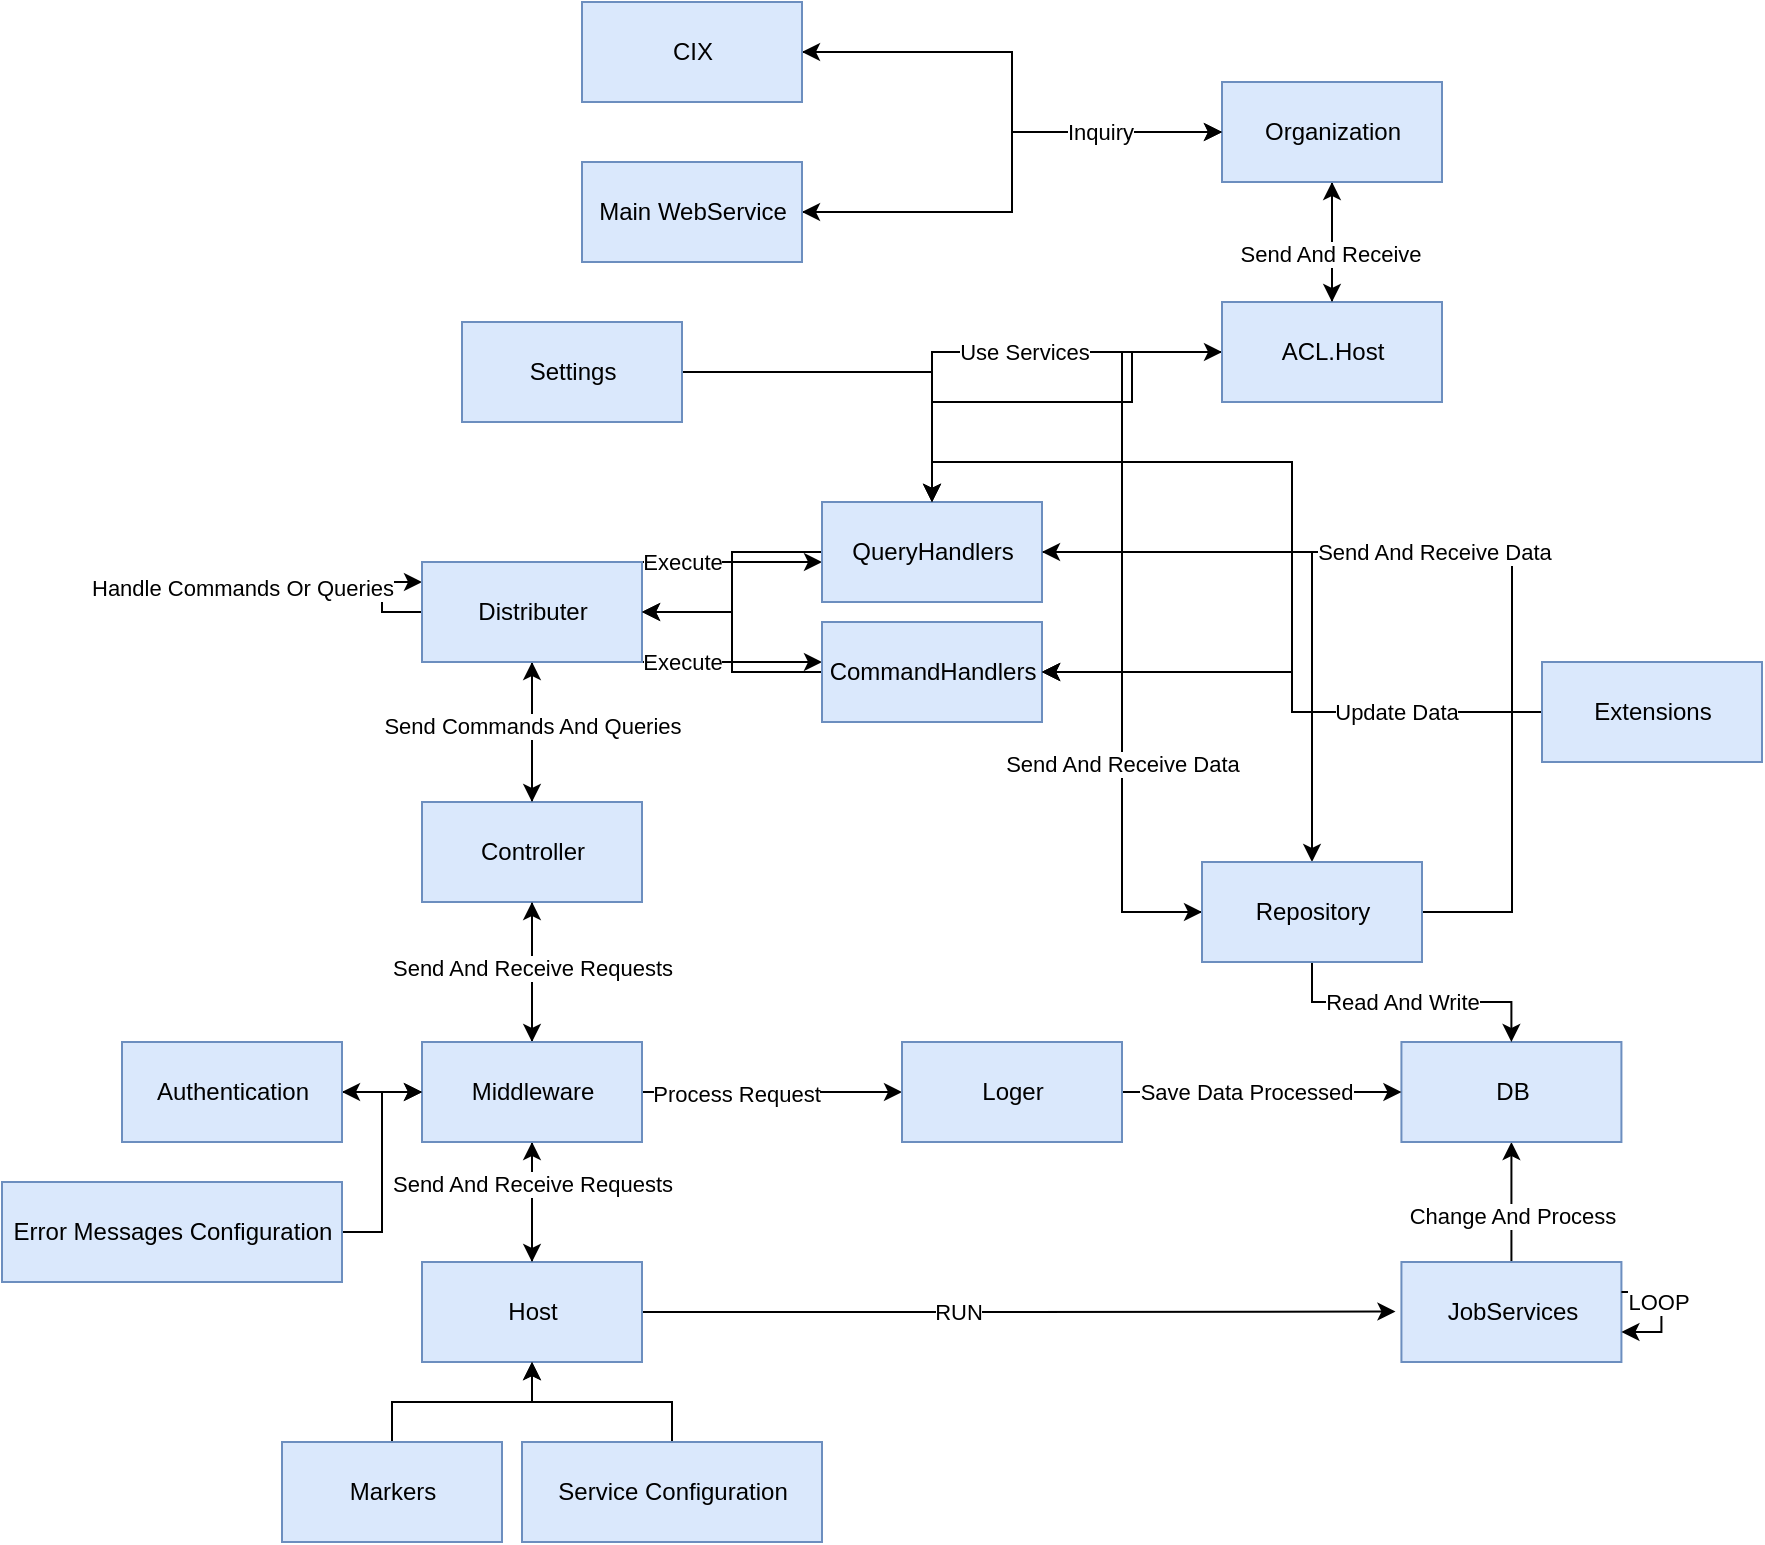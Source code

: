 <mxfile version="20.8.0" type="github">
  <diagram id="OzORG6xp6_0EccBkgP0V" name="Page-1">
    <mxGraphModel dx="2537" dy="1989" grid="1" gridSize="10" guides="1" tooltips="1" connect="1" arrows="1" fold="1" page="1" pageScale="1" pageWidth="850" pageHeight="1100" math="0" shadow="0">
      <root>
        <mxCell id="0" />
        <mxCell id="1" parent="0" />
        <mxCell id="KMeqBPzRVapBVmRQ7DfI-25" style="edgeStyle=orthogonalEdgeStyle;rounded=0;orthogonalLoop=1;jettySize=auto;html=1;" parent="1" source="KMeqBPzRVapBVmRQ7DfI-2" target="KMeqBPzRVapBVmRQ7DfI-14" edge="1">
          <mxGeometry relative="1" as="geometry" />
        </mxCell>
        <mxCell id="7tkF3Zb147ch6s-lYFhH-2" style="edgeStyle=orthogonalEdgeStyle;rounded=0;orthogonalLoop=1;jettySize=auto;html=1;entryX=0.5;entryY=1;entryDx=0;entryDy=0;" edge="1" parent="1" source="KMeqBPzRVapBVmRQ7DfI-2" target="7tkF3Zb147ch6s-lYFhH-1">
          <mxGeometry relative="1" as="geometry" />
        </mxCell>
        <mxCell id="KMeqBPzRVapBVmRQ7DfI-2" value="Controller" style="html=1;fillColor=#dae8fc;strokeColor=#6c8ebf;" parent="1" vertex="1">
          <mxGeometry x="60" y="30" width="110" height="50" as="geometry" />
        </mxCell>
        <mxCell id="KMeqBPzRVapBVmRQ7DfI-4" style="edgeStyle=orthogonalEdgeStyle;rounded=0;orthogonalLoop=1;jettySize=auto;html=1;entryX=-0.027;entryY=0.495;entryDx=0;entryDy=0;entryPerimeter=0;" parent="1" source="KMeqBPzRVapBVmRQ7DfI-3" target="KMeqBPzRVapBVmRQ7DfI-6" edge="1">
          <mxGeometry relative="1" as="geometry">
            <mxPoint x="220" y="285" as="targetPoint" />
          </mxGeometry>
        </mxCell>
        <mxCell id="KMeqBPzRVapBVmRQ7DfI-10" value="RUN" style="edgeLabel;html=1;align=center;verticalAlign=middle;resizable=0;points=[];" parent="KMeqBPzRVapBVmRQ7DfI-4" vertex="1" connectable="0">
          <mxGeometry x="-0.206" y="-1" relative="1" as="geometry">
            <mxPoint x="8" y="-1" as="offset" />
          </mxGeometry>
        </mxCell>
        <mxCell id="KMeqBPzRVapBVmRQ7DfI-15" style="edgeStyle=orthogonalEdgeStyle;rounded=0;orthogonalLoop=1;jettySize=auto;html=1;entryX=0.5;entryY=1;entryDx=0;entryDy=0;" parent="1" source="KMeqBPzRVapBVmRQ7DfI-3" target="KMeqBPzRVapBVmRQ7DfI-14" edge="1">
          <mxGeometry relative="1" as="geometry" />
        </mxCell>
        <mxCell id="KMeqBPzRVapBVmRQ7DfI-3" value="Host" style="html=1;fillColor=#dae8fc;strokeColor=#6c8ebf;" parent="1" vertex="1">
          <mxGeometry x="60" y="260" width="110" height="50" as="geometry" />
        </mxCell>
        <mxCell id="KMeqBPzRVapBVmRQ7DfI-9" style="edgeStyle=orthogonalEdgeStyle;rounded=0;orthogonalLoop=1;jettySize=auto;html=1;" parent="1" source="KMeqBPzRVapBVmRQ7DfI-6" target="KMeqBPzRVapBVmRQ7DfI-8" edge="1">
          <mxGeometry relative="1" as="geometry" />
        </mxCell>
        <mxCell id="KMeqBPzRVapBVmRQ7DfI-12" value="Change And Process" style="edgeLabel;html=1;align=center;verticalAlign=middle;resizable=0;points=[];" parent="KMeqBPzRVapBVmRQ7DfI-9" vertex="1" connectable="0">
          <mxGeometry x="-0.238" relative="1" as="geometry">
            <mxPoint as="offset" />
          </mxGeometry>
        </mxCell>
        <mxCell id="KMeqBPzRVapBVmRQ7DfI-6" value="JobServices" style="html=1;fillColor=#dae8fc;strokeColor=#6c8ebf;" parent="1" vertex="1">
          <mxGeometry x="549.71" y="260" width="110" height="50" as="geometry" />
        </mxCell>
        <mxCell id="KMeqBPzRVapBVmRQ7DfI-7" style="edgeStyle=orthogonalEdgeStyle;rounded=0;orthogonalLoop=1;jettySize=auto;html=1;" parent="1" source="KMeqBPzRVapBVmRQ7DfI-6" target="KMeqBPzRVapBVmRQ7DfI-6" edge="1">
          <mxGeometry relative="1" as="geometry" />
        </mxCell>
        <mxCell id="KMeqBPzRVapBVmRQ7DfI-11" value="LOOP" style="edgeLabel;html=1;align=center;verticalAlign=middle;resizable=0;points=[];" parent="KMeqBPzRVapBVmRQ7DfI-7" vertex="1" connectable="0">
          <mxGeometry x="-0.167" y="-2" relative="1" as="geometry">
            <mxPoint as="offset" />
          </mxGeometry>
        </mxCell>
        <mxCell id="KMeqBPzRVapBVmRQ7DfI-8" value="DB" style="html=1;fillColor=#dae8fc;strokeColor=#6c8ebf;" parent="1" vertex="1">
          <mxGeometry x="549.71" y="150" width="110" height="50" as="geometry" />
        </mxCell>
        <mxCell id="KMeqBPzRVapBVmRQ7DfI-16" style="edgeStyle=orthogonalEdgeStyle;rounded=0;orthogonalLoop=1;jettySize=auto;html=1;" parent="1" source="KMeqBPzRVapBVmRQ7DfI-14" target="KMeqBPzRVapBVmRQ7DfI-3" edge="1">
          <mxGeometry relative="1" as="geometry" />
        </mxCell>
        <mxCell id="KMeqBPzRVapBVmRQ7DfI-17" value="Send And Receive Requests" style="edgeLabel;html=1;align=center;verticalAlign=middle;resizable=0;points=[];" parent="KMeqBPzRVapBVmRQ7DfI-16" vertex="1" connectable="0">
          <mxGeometry x="-0.295" relative="1" as="geometry">
            <mxPoint as="offset" />
          </mxGeometry>
        </mxCell>
        <mxCell id="KMeqBPzRVapBVmRQ7DfI-20" style="edgeStyle=orthogonalEdgeStyle;rounded=0;orthogonalLoop=1;jettySize=auto;html=1;entryX=0;entryY=0.5;entryDx=0;entryDy=0;" parent="1" source="KMeqBPzRVapBVmRQ7DfI-14" target="KMeqBPzRVapBVmRQ7DfI-19" edge="1">
          <mxGeometry relative="1" as="geometry" />
        </mxCell>
        <mxCell id="KMeqBPzRVapBVmRQ7DfI-21" value="Process Request" style="edgeLabel;html=1;align=center;verticalAlign=middle;resizable=0;points=[];" parent="KMeqBPzRVapBVmRQ7DfI-20" vertex="1" connectable="0">
          <mxGeometry x="-0.282" y="-1" relative="1" as="geometry">
            <mxPoint as="offset" />
          </mxGeometry>
        </mxCell>
        <mxCell id="KMeqBPzRVapBVmRQ7DfI-24" style="edgeStyle=orthogonalEdgeStyle;rounded=0;orthogonalLoop=1;jettySize=auto;html=1;entryX=0.5;entryY=1;entryDx=0;entryDy=0;" parent="1" source="KMeqBPzRVapBVmRQ7DfI-14" target="KMeqBPzRVapBVmRQ7DfI-2" edge="1">
          <mxGeometry relative="1" as="geometry" />
        </mxCell>
        <mxCell id="KMeqBPzRVapBVmRQ7DfI-26" value="Send And Receive Requests" style="edgeLabel;html=1;align=center;verticalAlign=middle;resizable=0;points=[];" parent="KMeqBPzRVapBVmRQ7DfI-24" vertex="1" connectable="0">
          <mxGeometry x="-0.238" y="-1" relative="1" as="geometry">
            <mxPoint x="-1" y="-11" as="offset" />
          </mxGeometry>
        </mxCell>
        <mxCell id="7tkF3Zb147ch6s-lYFhH-66" style="edgeStyle=orthogonalEdgeStyle;rounded=0;orthogonalLoop=1;jettySize=auto;html=1;entryX=1;entryY=0.5;entryDx=0;entryDy=0;" edge="1" parent="1" source="KMeqBPzRVapBVmRQ7DfI-14" target="7tkF3Zb147ch6s-lYFhH-67">
          <mxGeometry relative="1" as="geometry">
            <mxPoint x="-10" y="175" as="targetPoint" />
          </mxGeometry>
        </mxCell>
        <mxCell id="KMeqBPzRVapBVmRQ7DfI-14" value="Middleware" style="html=1;fillColor=#dae8fc;strokeColor=#6c8ebf;" parent="1" vertex="1">
          <mxGeometry x="60" y="150" width="110" height="50" as="geometry" />
        </mxCell>
        <mxCell id="KMeqBPzRVapBVmRQ7DfI-22" style="edgeStyle=orthogonalEdgeStyle;rounded=0;orthogonalLoop=1;jettySize=auto;html=1;entryX=0;entryY=0.5;entryDx=0;entryDy=0;" parent="1" source="KMeqBPzRVapBVmRQ7DfI-19" target="KMeqBPzRVapBVmRQ7DfI-8" edge="1">
          <mxGeometry relative="1" as="geometry" />
        </mxCell>
        <mxCell id="KMeqBPzRVapBVmRQ7DfI-23" value="Save Data Processed" style="edgeLabel;html=1;align=center;verticalAlign=middle;resizable=0;points=[];" parent="KMeqBPzRVapBVmRQ7DfI-22" vertex="1" connectable="0">
          <mxGeometry x="-0.119" relative="1" as="geometry">
            <mxPoint as="offset" />
          </mxGeometry>
        </mxCell>
        <mxCell id="KMeqBPzRVapBVmRQ7DfI-19" value="Loger" style="html=1;fillColor=#dae8fc;strokeColor=#6c8ebf;" parent="1" vertex="1">
          <mxGeometry x="300" y="150" width="110" height="50" as="geometry" />
        </mxCell>
        <mxCell id="7tkF3Zb147ch6s-lYFhH-3" style="edgeStyle=orthogonalEdgeStyle;rounded=0;orthogonalLoop=1;jettySize=auto;html=1;entryX=0.5;entryY=0;entryDx=0;entryDy=0;" edge="1" parent="1" source="7tkF3Zb147ch6s-lYFhH-1" target="KMeqBPzRVapBVmRQ7DfI-2">
          <mxGeometry relative="1" as="geometry" />
        </mxCell>
        <mxCell id="7tkF3Zb147ch6s-lYFhH-4" value="Send Commands And Queries" style="edgeLabel;html=1;align=center;verticalAlign=middle;resizable=0;points=[];" vertex="1" connectable="0" parent="7tkF3Zb147ch6s-lYFhH-3">
          <mxGeometry x="0.232" y="1" relative="1" as="geometry">
            <mxPoint x="-1" y="-11" as="offset" />
          </mxGeometry>
        </mxCell>
        <mxCell id="7tkF3Zb147ch6s-lYFhH-11" style="edgeStyle=orthogonalEdgeStyle;rounded=0;orthogonalLoop=1;jettySize=auto;html=1;entryX=0;entryY=0.2;entryDx=0;entryDy=0;entryPerimeter=0;" edge="1" parent="1" source="7tkF3Zb147ch6s-lYFhH-1" target="7tkF3Zb147ch6s-lYFhH-1">
          <mxGeometry relative="1" as="geometry">
            <mxPoint x="50" y="-80" as="targetPoint" />
            <Array as="points">
              <mxPoint x="40" y="-65" />
              <mxPoint x="40" y="-80" />
            </Array>
          </mxGeometry>
        </mxCell>
        <mxCell id="7tkF3Zb147ch6s-lYFhH-12" value="Handle Commands Or Queries" style="edgeLabel;html=1;align=center;verticalAlign=middle;resizable=0;points=[];" vertex="1" connectable="0" parent="7tkF3Zb147ch6s-lYFhH-11">
          <mxGeometry x="0.171" relative="1" as="geometry">
            <mxPoint x="-70" as="offset" />
          </mxGeometry>
        </mxCell>
        <mxCell id="7tkF3Zb147ch6s-lYFhH-15" style="edgeStyle=orthogonalEdgeStyle;rounded=0;orthogonalLoop=1;jettySize=auto;html=1;entryX=0;entryY=0.4;entryDx=0;entryDy=0;entryPerimeter=0;" edge="1" parent="1" source="7tkF3Zb147ch6s-lYFhH-1" target="7tkF3Zb147ch6s-lYFhH-17">
          <mxGeometry relative="1" as="geometry">
            <mxPoint x="370" y="-40" as="targetPoint" />
            <Array as="points">
              <mxPoint x="230" y="-40" />
              <mxPoint x="230" y="-40" />
            </Array>
          </mxGeometry>
        </mxCell>
        <mxCell id="7tkF3Zb147ch6s-lYFhH-36" value="Execute" style="edgeLabel;html=1;align=center;verticalAlign=middle;resizable=0;points=[];" vertex="1" connectable="0" parent="7tkF3Zb147ch6s-lYFhH-15">
          <mxGeometry x="-0.627" y="-2" relative="1" as="geometry">
            <mxPoint x="3" y="-2" as="offset" />
          </mxGeometry>
        </mxCell>
        <mxCell id="7tkF3Zb147ch6s-lYFhH-19" style="edgeStyle=orthogonalEdgeStyle;rounded=0;orthogonalLoop=1;jettySize=auto;html=1;" edge="1" parent="1" source="7tkF3Zb147ch6s-lYFhH-1" target="7tkF3Zb147ch6s-lYFhH-16">
          <mxGeometry relative="1" as="geometry">
            <Array as="points">
              <mxPoint x="230" y="-90" />
              <mxPoint x="230" y="-90" />
            </Array>
          </mxGeometry>
        </mxCell>
        <mxCell id="7tkF3Zb147ch6s-lYFhH-20" value="Execute" style="edgeLabel;html=1;align=center;verticalAlign=middle;resizable=0;points=[];" vertex="1" connectable="0" parent="7tkF3Zb147ch6s-lYFhH-19">
          <mxGeometry x="-0.244" y="-2" relative="1" as="geometry">
            <mxPoint x="-14" y="-2" as="offset" />
          </mxGeometry>
        </mxCell>
        <mxCell id="7tkF3Zb147ch6s-lYFhH-1" value="Distributer" style="html=1;fillColor=#dae8fc;strokeColor=#6c8ebf;" vertex="1" parent="1">
          <mxGeometry x="60" y="-90" width="110" height="50" as="geometry" />
        </mxCell>
        <mxCell id="7tkF3Zb147ch6s-lYFhH-24" style="edgeStyle=orthogonalEdgeStyle;rounded=0;orthogonalLoop=1;jettySize=auto;html=1;" edge="1" parent="1" source="7tkF3Zb147ch6s-lYFhH-16" target="7tkF3Zb147ch6s-lYFhH-23">
          <mxGeometry relative="1" as="geometry" />
        </mxCell>
        <mxCell id="7tkF3Zb147ch6s-lYFhH-34" style="edgeStyle=orthogonalEdgeStyle;rounded=0;orthogonalLoop=1;jettySize=auto;html=1;entryX=1;entryY=0.5;entryDx=0;entryDy=0;" edge="1" parent="1" source="7tkF3Zb147ch6s-lYFhH-16" target="7tkF3Zb147ch6s-lYFhH-1">
          <mxGeometry relative="1" as="geometry" />
        </mxCell>
        <mxCell id="7tkF3Zb147ch6s-lYFhH-52" style="edgeStyle=orthogonalEdgeStyle;rounded=0;orthogonalLoop=1;jettySize=auto;html=1;entryX=0;entryY=0.5;entryDx=0;entryDy=0;" edge="1" parent="1" source="7tkF3Zb147ch6s-lYFhH-16" target="7tkF3Zb147ch6s-lYFhH-43">
          <mxGeometry relative="1" as="geometry">
            <Array as="points">
              <mxPoint x="315" y="-170" />
              <mxPoint x="415" y="-170" />
              <mxPoint x="415" y="-195" />
            </Array>
          </mxGeometry>
        </mxCell>
        <mxCell id="7tkF3Zb147ch6s-lYFhH-16" value="QueryHandlers" style="html=1;fillColor=#dae8fc;strokeColor=#6c8ebf;" vertex="1" parent="1">
          <mxGeometry x="260" y="-120" width="110" height="50" as="geometry" />
        </mxCell>
        <mxCell id="7tkF3Zb147ch6s-lYFhH-25" style="edgeStyle=orthogonalEdgeStyle;rounded=0;orthogonalLoop=1;jettySize=auto;html=1;entryX=0;entryY=0.5;entryDx=0;entryDy=0;" edge="1" parent="1" source="7tkF3Zb147ch6s-lYFhH-17" target="7tkF3Zb147ch6s-lYFhH-23">
          <mxGeometry relative="1" as="geometry" />
        </mxCell>
        <mxCell id="7tkF3Zb147ch6s-lYFhH-35" style="edgeStyle=orthogonalEdgeStyle;rounded=0;orthogonalLoop=1;jettySize=auto;html=1;entryX=1;entryY=0.5;entryDx=0;entryDy=0;" edge="1" parent="1" source="7tkF3Zb147ch6s-lYFhH-17" target="7tkF3Zb147ch6s-lYFhH-1">
          <mxGeometry relative="1" as="geometry" />
        </mxCell>
        <mxCell id="7tkF3Zb147ch6s-lYFhH-17" value="CommandHandlers" style="html=1;fillColor=#dae8fc;strokeColor=#6c8ebf;" vertex="1" parent="1">
          <mxGeometry x="260" y="-60" width="110" height="50" as="geometry" />
        </mxCell>
        <mxCell id="7tkF3Zb147ch6s-lYFhH-29" style="edgeStyle=orthogonalEdgeStyle;rounded=0;orthogonalLoop=1;jettySize=auto;html=1;entryX=1;entryY=0.5;entryDx=0;entryDy=0;" edge="1" parent="1" source="7tkF3Zb147ch6s-lYFhH-23" target="7tkF3Zb147ch6s-lYFhH-16">
          <mxGeometry relative="1" as="geometry">
            <Array as="points">
              <mxPoint x="605" y="-95" />
            </Array>
          </mxGeometry>
        </mxCell>
        <mxCell id="7tkF3Zb147ch6s-lYFhH-31" value="Send And Receive Data" style="edgeLabel;html=1;align=center;verticalAlign=middle;resizable=0;points=[];" vertex="1" connectable="0" parent="7tkF3Zb147ch6s-lYFhH-29">
          <mxGeometry x="0.183" y="1" relative="1" as="geometry">
            <mxPoint x="8" y="-1" as="offset" />
          </mxGeometry>
        </mxCell>
        <mxCell id="7tkF3Zb147ch6s-lYFhH-32" style="edgeStyle=orthogonalEdgeStyle;rounded=0;orthogonalLoop=1;jettySize=auto;html=1;entryX=1;entryY=0.5;entryDx=0;entryDy=0;" edge="1" parent="1" source="7tkF3Zb147ch6s-lYFhH-23" target="7tkF3Zb147ch6s-lYFhH-17">
          <mxGeometry relative="1" as="geometry" />
        </mxCell>
        <mxCell id="7tkF3Zb147ch6s-lYFhH-33" value="Send And Receive Data" style="edgeLabel;html=1;align=center;verticalAlign=middle;resizable=0;points=[];" vertex="1" connectable="0" parent="7tkF3Zb147ch6s-lYFhH-32">
          <mxGeometry x="0.496" y="1" relative="1" as="geometry">
            <mxPoint x="1" y="35" as="offset" />
          </mxGeometry>
        </mxCell>
        <mxCell id="7tkF3Zb147ch6s-lYFhH-41" style="edgeStyle=orthogonalEdgeStyle;rounded=0;orthogonalLoop=1;jettySize=auto;html=1;" edge="1" parent="1" source="7tkF3Zb147ch6s-lYFhH-23" target="KMeqBPzRVapBVmRQ7DfI-8">
          <mxGeometry relative="1" as="geometry" />
        </mxCell>
        <mxCell id="7tkF3Zb147ch6s-lYFhH-42" value="Read And Write" style="edgeLabel;html=1;align=center;verticalAlign=middle;resizable=0;points=[];" vertex="1" connectable="0" parent="7tkF3Zb147ch6s-lYFhH-41">
          <mxGeometry x="-0.139" y="-2" relative="1" as="geometry">
            <mxPoint x="5" y="-2" as="offset" />
          </mxGeometry>
        </mxCell>
        <mxCell id="7tkF3Zb147ch6s-lYFhH-23" value="Repository" style="html=1;fillColor=#dae8fc;strokeColor=#6c8ebf;" vertex="1" parent="1">
          <mxGeometry x="450" y="60" width="110" height="50" as="geometry" />
        </mxCell>
        <mxCell id="7tkF3Zb147ch6s-lYFhH-38" style="edgeStyle=orthogonalEdgeStyle;rounded=0;orthogonalLoop=1;jettySize=auto;html=1;entryX=0.5;entryY=0;entryDx=0;entryDy=0;" edge="1" parent="1" source="7tkF3Zb147ch6s-lYFhH-37" target="7tkF3Zb147ch6s-lYFhH-16">
          <mxGeometry relative="1" as="geometry" />
        </mxCell>
        <mxCell id="7tkF3Zb147ch6s-lYFhH-39" style="edgeStyle=orthogonalEdgeStyle;rounded=0;orthogonalLoop=1;jettySize=auto;html=1;" edge="1" parent="1" source="7tkF3Zb147ch6s-lYFhH-37" target="7tkF3Zb147ch6s-lYFhH-17">
          <mxGeometry relative="1" as="geometry" />
        </mxCell>
        <mxCell id="7tkF3Zb147ch6s-lYFhH-40" value="Update Data" style="edgeLabel;html=1;align=center;verticalAlign=middle;resizable=0;points=[];" vertex="1" connectable="0" parent="7tkF3Zb147ch6s-lYFhH-39">
          <mxGeometry x="-0.163" y="2" relative="1" as="geometry">
            <mxPoint x="40" y="-2" as="offset" />
          </mxGeometry>
        </mxCell>
        <mxCell id="7tkF3Zb147ch6s-lYFhH-37" value="Extensions" style="html=1;fillColor=#dae8fc;strokeColor=#6c8ebf;" vertex="1" parent="1">
          <mxGeometry x="620" y="-40" width="110" height="50" as="geometry" />
        </mxCell>
        <mxCell id="7tkF3Zb147ch6s-lYFhH-45" style="edgeStyle=orthogonalEdgeStyle;rounded=0;orthogonalLoop=1;jettySize=auto;html=1;" edge="1" parent="1" source="7tkF3Zb147ch6s-lYFhH-43" target="7tkF3Zb147ch6s-lYFhH-16">
          <mxGeometry relative="1" as="geometry" />
        </mxCell>
        <mxCell id="7tkF3Zb147ch6s-lYFhH-51" value="Use Services" style="edgeLabel;html=1;align=center;verticalAlign=middle;resizable=0;points=[];" vertex="1" connectable="0" parent="7tkF3Zb147ch6s-lYFhH-45">
          <mxGeometry x="-0.025" y="3" relative="1" as="geometry">
            <mxPoint x="8" y="-3" as="offset" />
          </mxGeometry>
        </mxCell>
        <mxCell id="7tkF3Zb147ch6s-lYFhH-46" style="edgeStyle=orthogonalEdgeStyle;rounded=0;orthogonalLoop=1;jettySize=auto;html=1;entryX=1;entryY=0.5;entryDx=0;entryDy=0;" edge="1" parent="1" source="7tkF3Zb147ch6s-lYFhH-43" target="7tkF3Zb147ch6s-lYFhH-17">
          <mxGeometry relative="1" as="geometry">
            <Array as="points">
              <mxPoint x="410" y="-195" />
              <mxPoint x="410" y="-35" />
            </Array>
          </mxGeometry>
        </mxCell>
        <mxCell id="7tkF3Zb147ch6s-lYFhH-49" style="edgeStyle=orthogonalEdgeStyle;rounded=0;orthogonalLoop=1;jettySize=auto;html=1;entryX=0.5;entryY=1;entryDx=0;entryDy=0;" edge="1" parent="1" source="7tkF3Zb147ch6s-lYFhH-43" target="7tkF3Zb147ch6s-lYFhH-47">
          <mxGeometry relative="1" as="geometry" />
        </mxCell>
        <mxCell id="7tkF3Zb147ch6s-lYFhH-43" value="ACL.Host" style="html=1;fillColor=#dae8fc;strokeColor=#6c8ebf;" vertex="1" parent="1">
          <mxGeometry x="460" y="-220" width="110" height="50" as="geometry" />
        </mxCell>
        <mxCell id="7tkF3Zb147ch6s-lYFhH-48" style="edgeStyle=orthogonalEdgeStyle;rounded=0;orthogonalLoop=1;jettySize=auto;html=1;entryX=0.5;entryY=0;entryDx=0;entryDy=0;" edge="1" parent="1" source="7tkF3Zb147ch6s-lYFhH-47" target="7tkF3Zb147ch6s-lYFhH-43">
          <mxGeometry relative="1" as="geometry" />
        </mxCell>
        <mxCell id="7tkF3Zb147ch6s-lYFhH-50" value="Send And Receive" style="edgeLabel;html=1;align=center;verticalAlign=middle;resizable=0;points=[];" vertex="1" connectable="0" parent="7tkF3Zb147ch6s-lYFhH-48">
          <mxGeometry x="0.208" y="-1" relative="1" as="geometry">
            <mxPoint as="offset" />
          </mxGeometry>
        </mxCell>
        <mxCell id="7tkF3Zb147ch6s-lYFhH-58" style="edgeStyle=orthogonalEdgeStyle;rounded=0;orthogonalLoop=1;jettySize=auto;html=1;entryX=1;entryY=0.5;entryDx=0;entryDy=0;" edge="1" parent="1" source="7tkF3Zb147ch6s-lYFhH-47" target="7tkF3Zb147ch6s-lYFhH-54">
          <mxGeometry relative="1" as="geometry" />
        </mxCell>
        <mxCell id="7tkF3Zb147ch6s-lYFhH-59" style="edgeStyle=orthogonalEdgeStyle;rounded=0;orthogonalLoop=1;jettySize=auto;html=1;entryX=1;entryY=0.5;entryDx=0;entryDy=0;" edge="1" parent="1" source="7tkF3Zb147ch6s-lYFhH-47" target="7tkF3Zb147ch6s-lYFhH-53">
          <mxGeometry relative="1" as="geometry" />
        </mxCell>
        <mxCell id="7tkF3Zb147ch6s-lYFhH-47" value="Organization" style="html=1;fillColor=#dae8fc;strokeColor=#6c8ebf;" vertex="1" parent="1">
          <mxGeometry x="460" y="-330" width="110" height="50" as="geometry" />
        </mxCell>
        <mxCell id="7tkF3Zb147ch6s-lYFhH-56" style="edgeStyle=orthogonalEdgeStyle;rounded=0;orthogonalLoop=1;jettySize=auto;html=1;entryX=0;entryY=0.5;entryDx=0;entryDy=0;" edge="1" parent="1" source="7tkF3Zb147ch6s-lYFhH-53" target="7tkF3Zb147ch6s-lYFhH-47">
          <mxGeometry relative="1" as="geometry" />
        </mxCell>
        <mxCell id="7tkF3Zb147ch6s-lYFhH-53" value="Main WebService" style="html=1;fillColor=#dae8fc;strokeColor=#6c8ebf;" vertex="1" parent="1">
          <mxGeometry x="140" y="-290" width="110" height="50" as="geometry" />
        </mxCell>
        <mxCell id="7tkF3Zb147ch6s-lYFhH-55" style="edgeStyle=orthogonalEdgeStyle;rounded=0;orthogonalLoop=1;jettySize=auto;html=1;" edge="1" parent="1" source="7tkF3Zb147ch6s-lYFhH-54" target="7tkF3Zb147ch6s-lYFhH-47">
          <mxGeometry relative="1" as="geometry" />
        </mxCell>
        <mxCell id="7tkF3Zb147ch6s-lYFhH-57" value="Inquiry" style="edgeLabel;html=1;align=center;verticalAlign=middle;resizable=0;points=[];" vertex="1" connectable="0" parent="7tkF3Zb147ch6s-lYFhH-55">
          <mxGeometry x="0.511" relative="1" as="geometry">
            <mxPoint as="offset" />
          </mxGeometry>
        </mxCell>
        <mxCell id="7tkF3Zb147ch6s-lYFhH-54" value="CIX" style="html=1;fillColor=#dae8fc;strokeColor=#6c8ebf;" vertex="1" parent="1">
          <mxGeometry x="140" y="-370" width="110" height="50" as="geometry" />
        </mxCell>
        <mxCell id="7tkF3Zb147ch6s-lYFhH-61" style="edgeStyle=orthogonalEdgeStyle;rounded=0;orthogonalLoop=1;jettySize=auto;html=1;entryX=0.5;entryY=1;entryDx=0;entryDy=0;" edge="1" parent="1" source="7tkF3Zb147ch6s-lYFhH-60" target="KMeqBPzRVapBVmRQ7DfI-3">
          <mxGeometry relative="1" as="geometry" />
        </mxCell>
        <mxCell id="7tkF3Zb147ch6s-lYFhH-60" value="Markers" style="html=1;fillColor=#dae8fc;strokeColor=#6c8ebf;" vertex="1" parent="1">
          <mxGeometry x="-10" y="350" width="110" height="50" as="geometry" />
        </mxCell>
        <mxCell id="7tkF3Zb147ch6s-lYFhH-63" style="edgeStyle=orthogonalEdgeStyle;rounded=0;orthogonalLoop=1;jettySize=auto;html=1;entryX=0.5;entryY=1;entryDx=0;entryDy=0;" edge="1" parent="1" source="7tkF3Zb147ch6s-lYFhH-62" target="KMeqBPzRVapBVmRQ7DfI-3">
          <mxGeometry relative="1" as="geometry" />
        </mxCell>
        <mxCell id="7tkF3Zb147ch6s-lYFhH-62" value="Service Configuration" style="html=1;fillColor=#dae8fc;strokeColor=#6c8ebf;" vertex="1" parent="1">
          <mxGeometry x="110" y="350" width="150" height="50" as="geometry" />
        </mxCell>
        <mxCell id="7tkF3Zb147ch6s-lYFhH-65" style="edgeStyle=orthogonalEdgeStyle;rounded=0;orthogonalLoop=1;jettySize=auto;html=1;entryX=0.5;entryY=0;entryDx=0;entryDy=0;" edge="1" parent="1" source="7tkF3Zb147ch6s-lYFhH-64" target="7tkF3Zb147ch6s-lYFhH-16">
          <mxGeometry relative="1" as="geometry" />
        </mxCell>
        <mxCell id="7tkF3Zb147ch6s-lYFhH-64" value="Settings" style="html=1;fillColor=#dae8fc;strokeColor=#6c8ebf;" vertex="1" parent="1">
          <mxGeometry x="80" y="-210" width="110" height="50" as="geometry" />
        </mxCell>
        <mxCell id="7tkF3Zb147ch6s-lYFhH-68" style="edgeStyle=orthogonalEdgeStyle;rounded=0;orthogonalLoop=1;jettySize=auto;html=1;entryX=0;entryY=0.5;entryDx=0;entryDy=0;" edge="1" parent="1" source="7tkF3Zb147ch6s-lYFhH-67" target="KMeqBPzRVapBVmRQ7DfI-14">
          <mxGeometry relative="1" as="geometry" />
        </mxCell>
        <mxCell id="7tkF3Zb147ch6s-lYFhH-67" value="Authentication" style="html=1;fillColor=#dae8fc;strokeColor=#6c8ebf;" vertex="1" parent="1">
          <mxGeometry x="-90" y="150" width="110" height="50" as="geometry" />
        </mxCell>
        <mxCell id="7tkF3Zb147ch6s-lYFhH-70" style="edgeStyle=orthogonalEdgeStyle;rounded=0;orthogonalLoop=1;jettySize=auto;html=1;entryX=0;entryY=0.5;entryDx=0;entryDy=0;" edge="1" parent="1" source="7tkF3Zb147ch6s-lYFhH-69" target="KMeqBPzRVapBVmRQ7DfI-14">
          <mxGeometry relative="1" as="geometry" />
        </mxCell>
        <mxCell id="7tkF3Zb147ch6s-lYFhH-69" value="Error Messages Configuration" style="html=1;fillColor=#dae8fc;strokeColor=#6c8ebf;" vertex="1" parent="1">
          <mxGeometry x="-150" y="220" width="170" height="50" as="geometry" />
        </mxCell>
      </root>
    </mxGraphModel>
  </diagram>
</mxfile>
